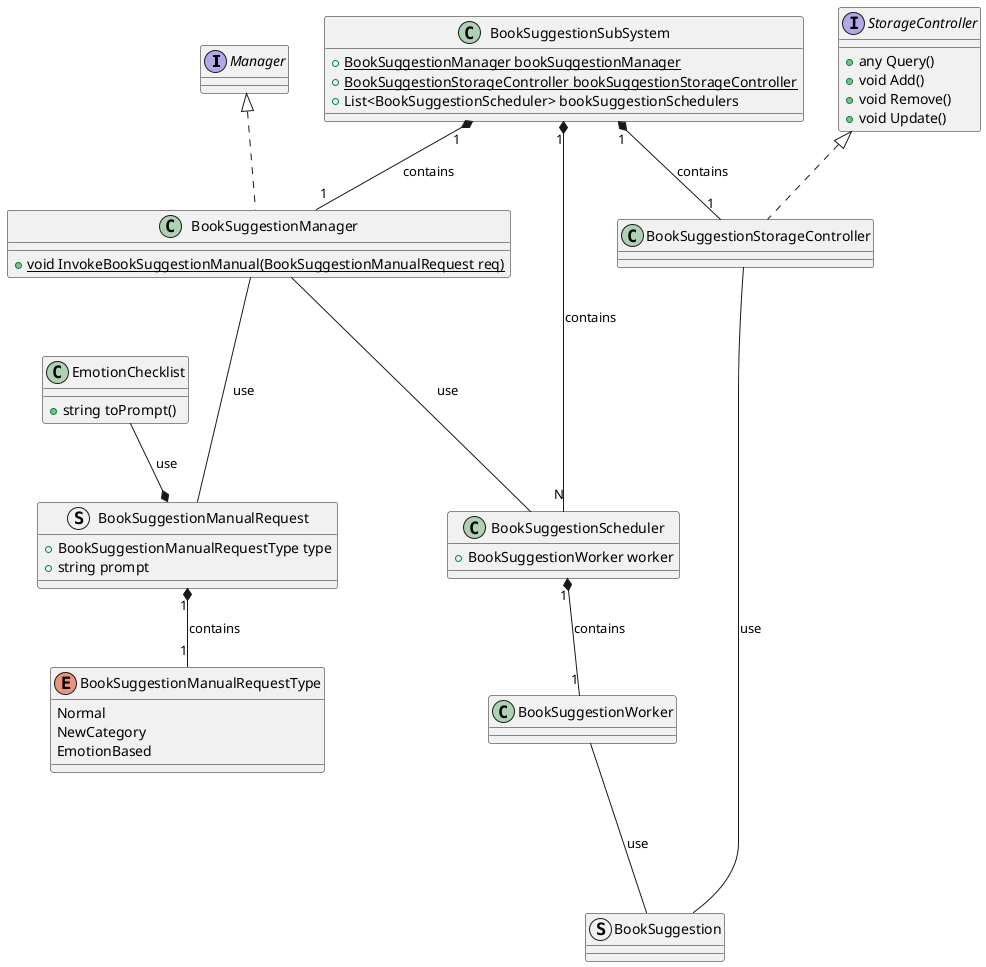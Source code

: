 @startuml
Interface Manager
Interface StorageController {
    + any Query()
    + void Add()
    + void Remove()
    + void Update()
}

class EmotionChecklist {
    + string toPrompt()
}

enum BookSuggestionManualRequestType {
    Normal
    NewCategory
    EmotionBased
}
struct BookSuggestionManualRequest {
    + BookSuggestionManualRequestType type
    + string prompt
}
BookSuggestionManualRequest "1" *-- "1" BookSuggestionManualRequestType : contains
EmotionChecklist --* BookSuggestionManualRequest : use

struct BookSuggestion {}

class BookSuggestionWorker {}
BookSuggestionWorker --- BookSuggestion : use

class BookSuggestionScheduler {
    + BookSuggestionWorker worker
}

BookSuggestionScheduler "1" *-- "1" BookSuggestionWorker : contains

class BookSuggestionManager implements Manager {
    + {static} void InvokeBookSuggestionManual(BookSuggestionManualRequest req)
}
BookSuggestionManager --- BookSuggestionManualRequest : use
BookSuggestionManager --- BookSuggestionScheduler : use

class BookSuggestionStorageController implements StorageController {}
BookSuggestionStorageController --- BookSuggestion : use

class BookSuggestionSubSystem {
    + {static} BookSuggestionManager bookSuggestionManager
    + {static} BookSuggestionStorageController bookSuggestionStorageController
    + List<BookSuggestionScheduler> bookSuggestionSchedulers
}

BookSuggestionSubSystem "1" *-- "1" BookSuggestionManager : contains
BookSuggestionSubSystem "1" *-- "1" BookSuggestionStorageController : contains
BookSuggestionSubSystem "1" *-- "N" BookSuggestionScheduler : contains

@enduml
